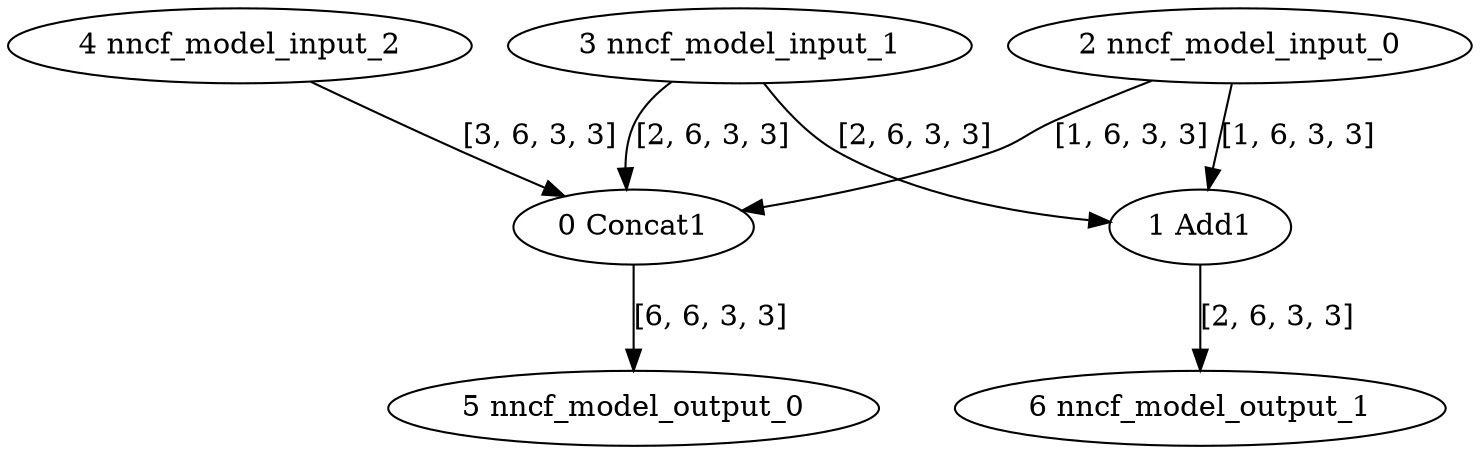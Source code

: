 strict digraph  {
"0 Concat1" [id=0, type=Concat];
"1 Add1" [id=1, type=Add];
"2 nncf_model_input_0" [id=2, type=nncf_model_input];
"3 nncf_model_input_1" [id=3, type=nncf_model_input];
"4 nncf_model_input_2" [id=4, type=nncf_model_input];
"5 nncf_model_output_0" [id=5, type=nncf_model_output];
"6 nncf_model_output_1" [id=6, type=nncf_model_output];
"0 Concat1" -> "5 nncf_model_output_0"  [label="[6, 6, 3, 3]", style=solid];
"1 Add1" -> "6 nncf_model_output_1"  [label="[2, 6, 3, 3]", style=solid];
"2 nncf_model_input_0" -> "0 Concat1"  [label="[1, 6, 3, 3]", style=solid];
"2 nncf_model_input_0" -> "1 Add1"  [label="[1, 6, 3, 3]", style=solid];
"3 nncf_model_input_1" -> "0 Concat1"  [label="[2, 6, 3, 3]", style=solid];
"3 nncf_model_input_1" -> "1 Add1"  [label="[2, 6, 3, 3]", style=solid];
"4 nncf_model_input_2" -> "0 Concat1"  [label="[3, 6, 3, 3]", style=solid];
}
